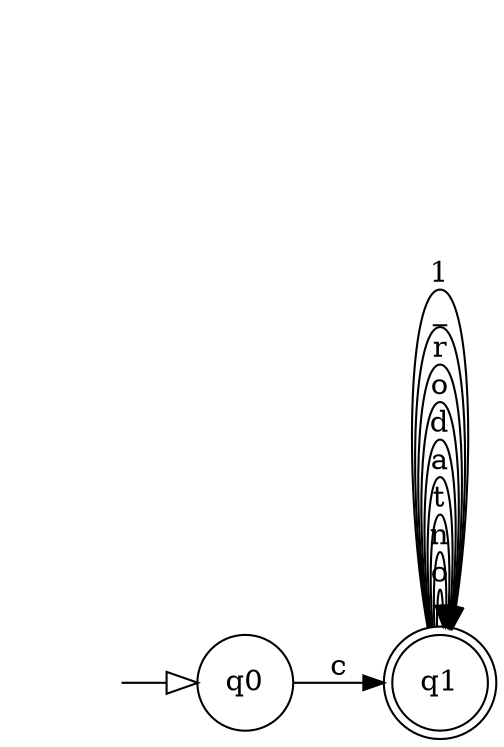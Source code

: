 digraph x {
	rankdir=LR size="8,5"
	node [shape=circle]
	q0
	node [shape=doublecircle]
	q1
	q0 -> q1 [label=c]
	q1 -> q1 [label=o]
	q1 -> q1 [label=n]
	q1 -> q1 [label=t]
	q1 -> q1 [label=a]
	q1 -> q1 [label=d]
	q1 -> q1 [label=o]
	q1 -> q1 [label=r]
	q1 -> q1 [label=_]
	q1 -> q1 [label=1]
	node [shape=none]
	edge [arrowhead=empty arrowsize=1.5]
	"" -> q0
}
